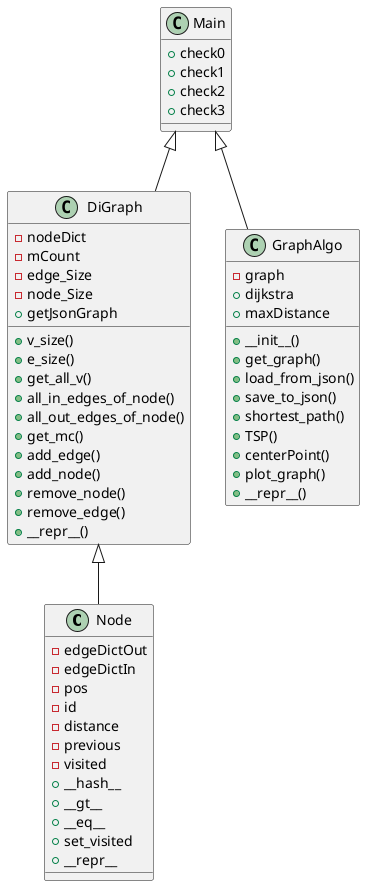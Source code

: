 @startuml

class Node{
- edgeDictOut
- edgeDictIn
- pos
- id
- distance
- previous
- visited
+ __hash__
+ __gt__
+ __eq__
+ set_visited
+ __repr__
}

class DiGraph{
- nodeDict
- mCount
- edge_Size
- node_Size
+ v_size()
+ e_size()
+ get_all_v()
+ all_in_edges_of_node()
+ all_out_edges_of_node()
+ get_mc()
+ add_edge()
+ add_node()
+ remove_node()
+ remove_edge()
+ getJsonGraph
+ __repr__()
}

class GraphAlgo{
- graph
+ __init__()
+ get_graph()
+ load_from_json()
+ save_to_json()
+ shortest_path()
+ dijkstra
+ TSP()
+ maxDistance
+ centerPoint()
+ plot_graph()
+ __repr__()
}
class Main{
+ check0
+ check1
+ check2
+ check3
}

DiGraph <|-- Node
Main <|-- GraphAlgo
Main <|-- DiGraph

@enduml